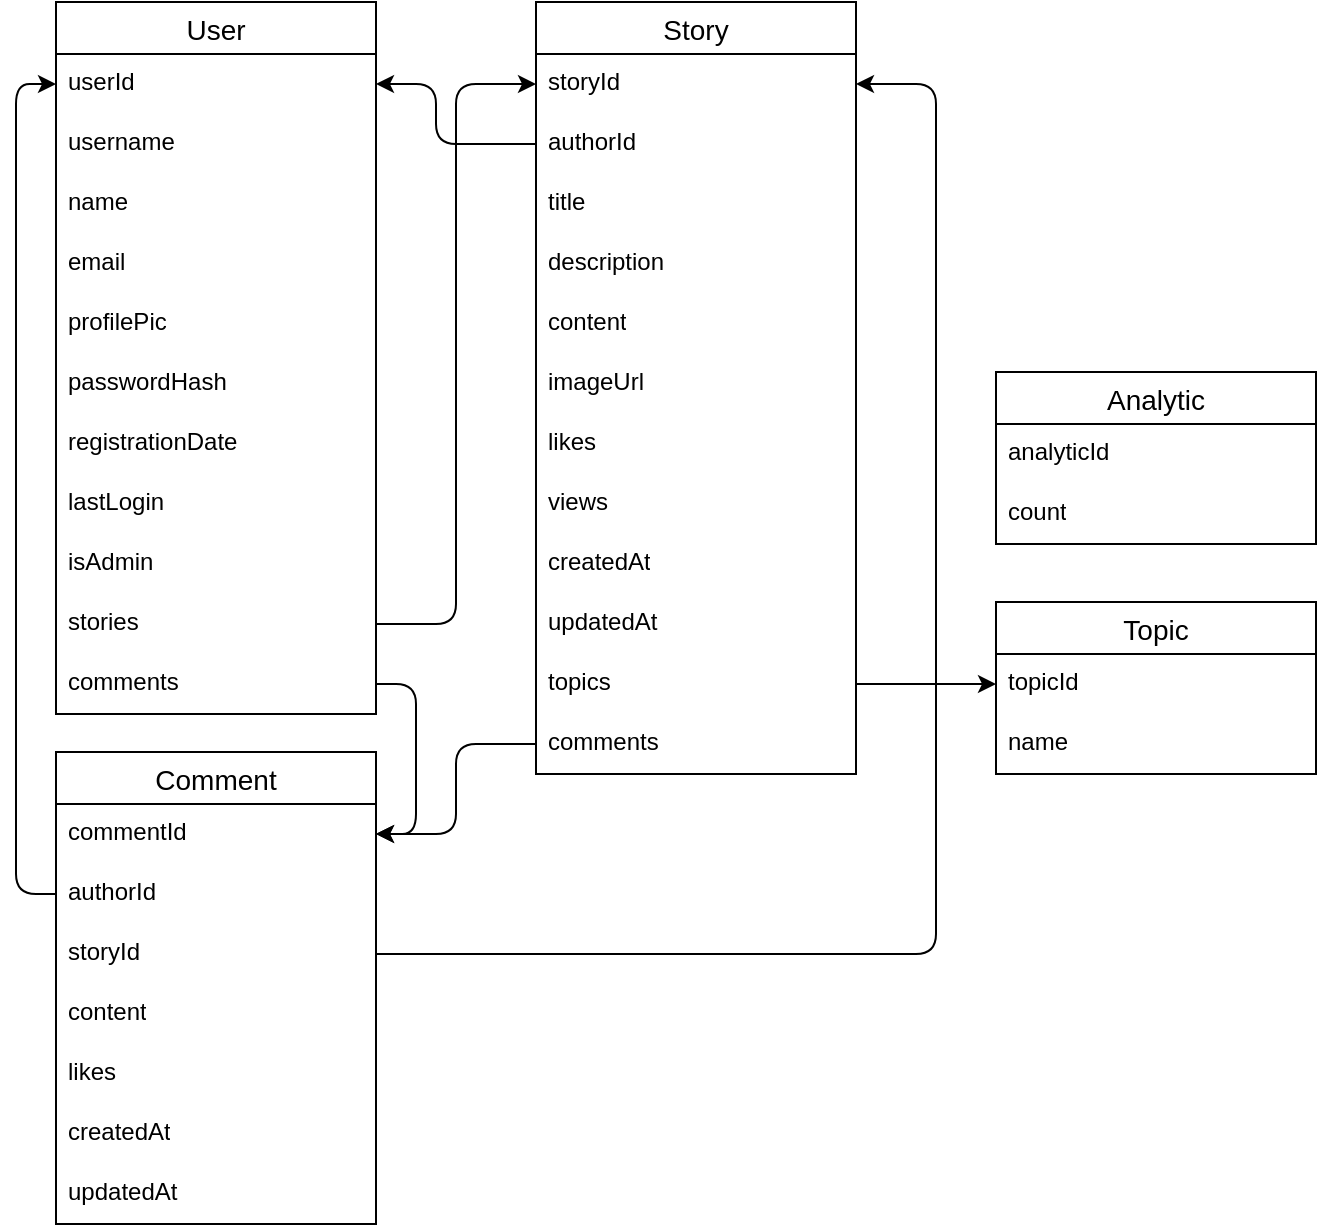 <mxfile version="24.4.6" type="device">
  <diagram name="Page-1" id="i7SNTXDzyGw38z-qKljs">
    <mxGraphModel dx="954" dy="674" grid="1" gridSize="10" guides="1" tooltips="1" connect="1" arrows="1" fold="1" page="1" pageScale="1" pageWidth="850" pageHeight="1100" math="0" shadow="0">
      <root>
        <mxCell id="0" />
        <mxCell id="1" parent="0" />
        <mxCell id="o13W-NmNkItLwzz4riYB-1" value="User" style="swimlane;fontStyle=0;childLayout=stackLayout;horizontal=1;startSize=26;horizontalStack=0;resizeParent=1;resizeParentMax=0;resizeLast=0;collapsible=1;marginBottom=0;align=center;fontSize=14;" parent="1" vertex="1">
          <mxGeometry x="80" y="65" width="160" height="356" as="geometry" />
        </mxCell>
        <mxCell id="o13W-NmNkItLwzz4riYB-2" value="userId" style="text;strokeColor=none;fillColor=none;spacingLeft=4;spacingRight=4;overflow=hidden;rotatable=0;points=[[0,0.5],[1,0.5]];portConstraint=eastwest;fontSize=12;whiteSpace=wrap;html=1;" parent="o13W-NmNkItLwzz4riYB-1" vertex="1">
          <mxGeometry y="26" width="160" height="30" as="geometry" />
        </mxCell>
        <mxCell id="o13W-NmNkItLwzz4riYB-12" value="username" style="text;strokeColor=none;fillColor=none;spacingLeft=4;spacingRight=4;overflow=hidden;rotatable=0;points=[[0,0.5],[1,0.5]];portConstraint=eastwest;fontSize=12;whiteSpace=wrap;html=1;" parent="o13W-NmNkItLwzz4riYB-1" vertex="1">
          <mxGeometry y="56" width="160" height="30" as="geometry" />
        </mxCell>
        <mxCell id="o13W-NmNkItLwzz4riYB-3" value="name&lt;div&gt;&lt;br&gt;&lt;/div&gt;" style="text;strokeColor=none;fillColor=none;spacingLeft=4;spacingRight=4;overflow=hidden;rotatable=0;points=[[0,0.5],[1,0.5]];portConstraint=eastwest;fontSize=12;whiteSpace=wrap;html=1;" parent="o13W-NmNkItLwzz4riYB-1" vertex="1">
          <mxGeometry y="86" width="160" height="30" as="geometry" />
        </mxCell>
        <mxCell id="o13W-NmNkItLwzz4riYB-4" value="email" style="text;strokeColor=none;fillColor=none;spacingLeft=4;spacingRight=4;overflow=hidden;rotatable=0;points=[[0,0.5],[1,0.5]];portConstraint=eastwest;fontSize=12;whiteSpace=wrap;html=1;" parent="o13W-NmNkItLwzz4riYB-1" vertex="1">
          <mxGeometry y="116" width="160" height="30" as="geometry" />
        </mxCell>
        <mxCell id="o13W-NmNkItLwzz4riYB-11" value="profilePic" style="text;strokeColor=none;fillColor=none;spacingLeft=4;spacingRight=4;overflow=hidden;rotatable=0;points=[[0,0.5],[1,0.5]];portConstraint=eastwest;fontSize=12;whiteSpace=wrap;html=1;" parent="o13W-NmNkItLwzz4riYB-1" vertex="1">
          <mxGeometry y="146" width="160" height="30" as="geometry" />
        </mxCell>
        <mxCell id="o13W-NmNkItLwzz4riYB-10" value="passwordHash" style="text;strokeColor=none;fillColor=none;spacingLeft=4;spacingRight=4;overflow=hidden;rotatable=0;points=[[0,0.5],[1,0.5]];portConstraint=eastwest;fontSize=12;whiteSpace=wrap;html=1;" parent="o13W-NmNkItLwzz4riYB-1" vertex="1">
          <mxGeometry y="176" width="160" height="30" as="geometry" />
        </mxCell>
        <mxCell id="o13W-NmNkItLwzz4riYB-14" value="registrationDate" style="text;strokeColor=none;fillColor=none;spacingLeft=4;spacingRight=4;overflow=hidden;rotatable=0;points=[[0,0.5],[1,0.5]];portConstraint=eastwest;fontSize=12;whiteSpace=wrap;html=1;" parent="o13W-NmNkItLwzz4riYB-1" vertex="1">
          <mxGeometry y="206" width="160" height="30" as="geometry" />
        </mxCell>
        <mxCell id="o13W-NmNkItLwzz4riYB-15" value="lastLogin" style="text;strokeColor=none;fillColor=none;spacingLeft=4;spacingRight=4;overflow=hidden;rotatable=0;points=[[0,0.5],[1,0.5]];portConstraint=eastwest;fontSize=12;whiteSpace=wrap;html=1;" parent="o13W-NmNkItLwzz4riYB-1" vertex="1">
          <mxGeometry y="236" width="160" height="30" as="geometry" />
        </mxCell>
        <mxCell id="o13W-NmNkItLwzz4riYB-16" value="isAdmin" style="text;strokeColor=none;fillColor=none;spacingLeft=4;spacingRight=4;overflow=hidden;rotatable=0;points=[[0,0.5],[1,0.5]];portConstraint=eastwest;fontSize=12;whiteSpace=wrap;html=1;" parent="o13W-NmNkItLwzz4riYB-1" vertex="1">
          <mxGeometry y="266" width="160" height="30" as="geometry" />
        </mxCell>
        <mxCell id="o13W-NmNkItLwzz4riYB-17" value="stories" style="text;strokeColor=none;fillColor=none;spacingLeft=4;spacingRight=4;overflow=hidden;rotatable=0;points=[[0,0.5],[1,0.5]];portConstraint=eastwest;fontSize=12;whiteSpace=wrap;html=1;" parent="o13W-NmNkItLwzz4riYB-1" vertex="1">
          <mxGeometry y="296" width="160" height="30" as="geometry" />
        </mxCell>
        <mxCell id="o13W-NmNkItLwzz4riYB-18" value="comments" style="text;strokeColor=none;fillColor=none;spacingLeft=4;spacingRight=4;overflow=hidden;rotatable=0;points=[[0,0.5],[1,0.5]];portConstraint=eastwest;fontSize=12;whiteSpace=wrap;html=1;" parent="o13W-NmNkItLwzz4riYB-1" vertex="1">
          <mxGeometry y="326" width="160" height="30" as="geometry" />
        </mxCell>
        <mxCell id="o13W-NmNkItLwzz4riYB-19" value="Topic" style="swimlane;fontStyle=0;childLayout=stackLayout;horizontal=1;startSize=26;horizontalStack=0;resizeParent=1;resizeParentMax=0;resizeLast=0;collapsible=1;marginBottom=0;align=center;fontSize=14;" parent="1" vertex="1">
          <mxGeometry x="550" y="365" width="160" height="86" as="geometry" />
        </mxCell>
        <mxCell id="o13W-NmNkItLwzz4riYB-20" value="topicId" style="text;strokeColor=none;fillColor=none;spacingLeft=4;spacingRight=4;overflow=hidden;rotatable=0;points=[[0,0.5],[1,0.5]];portConstraint=eastwest;fontSize=12;whiteSpace=wrap;html=1;" parent="o13W-NmNkItLwzz4riYB-19" vertex="1">
          <mxGeometry y="26" width="160" height="30" as="geometry" />
        </mxCell>
        <mxCell id="o13W-NmNkItLwzz4riYB-21" value="name" style="text;strokeColor=none;fillColor=none;spacingLeft=4;spacingRight=4;overflow=hidden;rotatable=0;points=[[0,0.5],[1,0.5]];portConstraint=eastwest;fontSize=12;whiteSpace=wrap;html=1;" parent="o13W-NmNkItLwzz4riYB-19" vertex="1">
          <mxGeometry y="56" width="160" height="30" as="geometry" />
        </mxCell>
        <mxCell id="o13W-NmNkItLwzz4riYB-31" value="Story" style="swimlane;fontStyle=0;childLayout=stackLayout;horizontal=1;startSize=26;horizontalStack=0;resizeParent=1;resizeParentMax=0;resizeLast=0;collapsible=1;marginBottom=0;align=center;fontSize=14;" parent="1" vertex="1">
          <mxGeometry x="320" y="65" width="160" height="386" as="geometry" />
        </mxCell>
        <mxCell id="o13W-NmNkItLwzz4riYB-38" value="storyId" style="text;strokeColor=none;fillColor=none;spacingLeft=4;spacingRight=4;overflow=hidden;rotatable=0;points=[[0,0.5],[1,0.5]];portConstraint=eastwest;fontSize=12;whiteSpace=wrap;html=1;" parent="o13W-NmNkItLwzz4riYB-31" vertex="1">
          <mxGeometry y="26" width="160" height="30" as="geometry" />
        </mxCell>
        <mxCell id="o13W-NmNkItLwzz4riYB-32" value="authorId" style="text;strokeColor=none;fillColor=none;spacingLeft=4;spacingRight=4;overflow=hidden;rotatable=0;points=[[0,0.5],[1,0.5]];portConstraint=eastwest;fontSize=12;whiteSpace=wrap;html=1;" parent="o13W-NmNkItLwzz4riYB-31" vertex="1">
          <mxGeometry y="56" width="160" height="30" as="geometry" />
        </mxCell>
        <mxCell id="o13W-NmNkItLwzz4riYB-33" value="title&lt;div&gt;&lt;br&gt;&lt;/div&gt;" style="text;strokeColor=none;fillColor=none;spacingLeft=4;spacingRight=4;overflow=hidden;rotatable=0;points=[[0,0.5],[1,0.5]];portConstraint=eastwest;fontSize=12;whiteSpace=wrap;html=1;" parent="o13W-NmNkItLwzz4riYB-31" vertex="1">
          <mxGeometry y="86" width="160" height="30" as="geometry" />
        </mxCell>
        <mxCell id="o13W-NmNkItLwzz4riYB-34" value="description" style="text;strokeColor=none;fillColor=none;spacingLeft=4;spacingRight=4;overflow=hidden;rotatable=0;points=[[0,0.5],[1,0.5]];portConstraint=eastwest;fontSize=12;whiteSpace=wrap;html=1;" parent="o13W-NmNkItLwzz4riYB-31" vertex="1">
          <mxGeometry y="116" width="160" height="30" as="geometry" />
        </mxCell>
        <mxCell id="o13W-NmNkItLwzz4riYB-35" value="content" style="text;strokeColor=none;fillColor=none;spacingLeft=4;spacingRight=4;overflow=hidden;rotatable=0;points=[[0,0.5],[1,0.5]];portConstraint=eastwest;fontSize=12;whiteSpace=wrap;html=1;" parent="o13W-NmNkItLwzz4riYB-31" vertex="1">
          <mxGeometry y="146" width="160" height="30" as="geometry" />
        </mxCell>
        <mxCell id="o13W-NmNkItLwzz4riYB-36" value="imageUrl" style="text;strokeColor=none;fillColor=none;spacingLeft=4;spacingRight=4;overflow=hidden;rotatable=0;points=[[0,0.5],[1,0.5]];portConstraint=eastwest;fontSize=12;whiteSpace=wrap;html=1;" parent="o13W-NmNkItLwzz4riYB-31" vertex="1">
          <mxGeometry y="176" width="160" height="30" as="geometry" />
        </mxCell>
        <mxCell id="o13W-NmNkItLwzz4riYB-37" value="likes" style="text;strokeColor=none;fillColor=none;spacingLeft=4;spacingRight=4;overflow=hidden;rotatable=0;points=[[0,0.5],[1,0.5]];portConstraint=eastwest;fontSize=12;whiteSpace=wrap;html=1;" parent="o13W-NmNkItLwzz4riYB-31" vertex="1">
          <mxGeometry y="206" width="160" height="30" as="geometry" />
        </mxCell>
        <mxCell id="o13W-NmNkItLwzz4riYB-39" value="views" style="text;strokeColor=none;fillColor=none;spacingLeft=4;spacingRight=4;overflow=hidden;rotatable=0;points=[[0,0.5],[1,0.5]];portConstraint=eastwest;fontSize=12;whiteSpace=wrap;html=1;" parent="o13W-NmNkItLwzz4riYB-31" vertex="1">
          <mxGeometry y="236" width="160" height="30" as="geometry" />
        </mxCell>
        <mxCell id="o13W-NmNkItLwzz4riYB-40" value="createdAt" style="text;strokeColor=none;fillColor=none;spacingLeft=4;spacingRight=4;overflow=hidden;rotatable=0;points=[[0,0.5],[1,0.5]];portConstraint=eastwest;fontSize=12;whiteSpace=wrap;html=1;" parent="o13W-NmNkItLwzz4riYB-31" vertex="1">
          <mxGeometry y="266" width="160" height="30" as="geometry" />
        </mxCell>
        <mxCell id="o13W-NmNkItLwzz4riYB-41" value="updatedAt" style="text;strokeColor=none;fillColor=none;spacingLeft=4;spacingRight=4;overflow=hidden;rotatable=0;points=[[0,0.5],[1,0.5]];portConstraint=eastwest;fontSize=12;whiteSpace=wrap;html=1;" parent="o13W-NmNkItLwzz4riYB-31" vertex="1">
          <mxGeometry y="296" width="160" height="30" as="geometry" />
        </mxCell>
        <mxCell id="o13W-NmNkItLwzz4riYB-42" value="topics" style="text;strokeColor=none;fillColor=none;spacingLeft=4;spacingRight=4;overflow=hidden;rotatable=0;points=[[0,0.5],[1,0.5]];portConstraint=eastwest;fontSize=12;whiteSpace=wrap;html=1;" parent="o13W-NmNkItLwzz4riYB-31" vertex="1">
          <mxGeometry y="326" width="160" height="30" as="geometry" />
        </mxCell>
        <mxCell id="o13W-NmNkItLwzz4riYB-43" value="comments" style="text;strokeColor=none;fillColor=none;spacingLeft=4;spacingRight=4;overflow=hidden;rotatable=0;points=[[0,0.5],[1,0.5]];portConstraint=eastwest;fontSize=12;whiteSpace=wrap;html=1;" parent="o13W-NmNkItLwzz4riYB-31" vertex="1">
          <mxGeometry y="356" width="160" height="30" as="geometry" />
        </mxCell>
        <mxCell id="o13W-NmNkItLwzz4riYB-44" value="Comment" style="swimlane;fontStyle=0;childLayout=stackLayout;horizontal=1;startSize=26;horizontalStack=0;resizeParent=1;resizeParentMax=0;resizeLast=0;collapsible=1;marginBottom=0;align=center;fontSize=14;" parent="1" vertex="1">
          <mxGeometry x="80" y="440" width="160" height="236" as="geometry" />
        </mxCell>
        <mxCell id="o13W-NmNkItLwzz4riYB-45" value="commentId" style="text;strokeColor=none;fillColor=none;spacingLeft=4;spacingRight=4;overflow=hidden;rotatable=0;points=[[0,0.5],[1,0.5]];portConstraint=eastwest;fontSize=12;whiteSpace=wrap;html=1;" parent="o13W-NmNkItLwzz4riYB-44" vertex="1">
          <mxGeometry y="26" width="160" height="30" as="geometry" />
        </mxCell>
        <mxCell id="o13W-NmNkItLwzz4riYB-46" value="authorId" style="text;strokeColor=none;fillColor=none;spacingLeft=4;spacingRight=4;overflow=hidden;rotatable=0;points=[[0,0.5],[1,0.5]];portConstraint=eastwest;fontSize=12;whiteSpace=wrap;html=1;" parent="o13W-NmNkItLwzz4riYB-44" vertex="1">
          <mxGeometry y="56" width="160" height="30" as="geometry" />
        </mxCell>
        <mxCell id="o13W-NmNkItLwzz4riYB-47" value="&lt;div&gt;storyId&lt;/div&gt;" style="text;strokeColor=none;fillColor=none;spacingLeft=4;spacingRight=4;overflow=hidden;rotatable=0;points=[[0,0.5],[1,0.5]];portConstraint=eastwest;fontSize=12;whiteSpace=wrap;html=1;" parent="o13W-NmNkItLwzz4riYB-44" vertex="1">
          <mxGeometry y="86" width="160" height="30" as="geometry" />
        </mxCell>
        <mxCell id="o13W-NmNkItLwzz4riYB-48" value="content" style="text;strokeColor=none;fillColor=none;spacingLeft=4;spacingRight=4;overflow=hidden;rotatable=0;points=[[0,0.5],[1,0.5]];portConstraint=eastwest;fontSize=12;whiteSpace=wrap;html=1;" parent="o13W-NmNkItLwzz4riYB-44" vertex="1">
          <mxGeometry y="116" width="160" height="30" as="geometry" />
        </mxCell>
        <mxCell id="o13W-NmNkItLwzz4riYB-49" value="likes" style="text;strokeColor=none;fillColor=none;spacingLeft=4;spacingRight=4;overflow=hidden;rotatable=0;points=[[0,0.5],[1,0.5]];portConstraint=eastwest;fontSize=12;whiteSpace=wrap;html=1;" parent="o13W-NmNkItLwzz4riYB-44" vertex="1">
          <mxGeometry y="146" width="160" height="30" as="geometry" />
        </mxCell>
        <mxCell id="o13W-NmNkItLwzz4riYB-50" value="createdAt" style="text;strokeColor=none;fillColor=none;spacingLeft=4;spacingRight=4;overflow=hidden;rotatable=0;points=[[0,0.5],[1,0.5]];portConstraint=eastwest;fontSize=12;whiteSpace=wrap;html=1;" parent="o13W-NmNkItLwzz4riYB-44" vertex="1">
          <mxGeometry y="176" width="160" height="30" as="geometry" />
        </mxCell>
        <mxCell id="o13W-NmNkItLwzz4riYB-51" value="updatedAt" style="text;strokeColor=none;fillColor=none;spacingLeft=4;spacingRight=4;overflow=hidden;rotatable=0;points=[[0,0.5],[1,0.5]];portConstraint=eastwest;fontSize=12;whiteSpace=wrap;html=1;" parent="o13W-NmNkItLwzz4riYB-44" vertex="1">
          <mxGeometry y="206" width="160" height="30" as="geometry" />
        </mxCell>
        <mxCell id="o13W-NmNkItLwzz4riYB-57" value="Analytic" style="swimlane;fontStyle=0;childLayout=stackLayout;horizontal=1;startSize=26;horizontalStack=0;resizeParent=1;resizeParentMax=0;resizeLast=0;collapsible=1;marginBottom=0;align=center;fontSize=14;" parent="1" vertex="1">
          <mxGeometry x="550" y="250" width="160" height="86" as="geometry" />
        </mxCell>
        <mxCell id="o13W-NmNkItLwzz4riYB-58" value="analyticId" style="text;strokeColor=none;fillColor=none;spacingLeft=4;spacingRight=4;overflow=hidden;rotatable=0;points=[[0,0.5],[1,0.5]];portConstraint=eastwest;fontSize=12;whiteSpace=wrap;html=1;" parent="o13W-NmNkItLwzz4riYB-57" vertex="1">
          <mxGeometry y="26" width="160" height="30" as="geometry" />
        </mxCell>
        <mxCell id="o13W-NmNkItLwzz4riYB-59" value="count" style="text;strokeColor=none;fillColor=none;spacingLeft=4;spacingRight=4;overflow=hidden;rotatable=0;points=[[0,0.5],[1,0.5]];portConstraint=eastwest;fontSize=12;whiteSpace=wrap;html=1;" parent="o13W-NmNkItLwzz4riYB-57" vertex="1">
          <mxGeometry y="56" width="160" height="30" as="geometry" />
        </mxCell>
        <mxCell id="o13W-NmNkItLwzz4riYB-70" style="edgeStyle=orthogonalEdgeStyle;rounded=1;orthogonalLoop=1;jettySize=auto;html=1;exitX=0;exitY=0.5;exitDx=0;exitDy=0;entryX=1;entryY=0.5;entryDx=0;entryDy=0;curved=0;" parent="1" source="o13W-NmNkItLwzz4riYB-32" target="o13W-NmNkItLwzz4riYB-2" edge="1">
          <mxGeometry relative="1" as="geometry">
            <Array as="points">
              <mxPoint x="270" y="136" />
              <mxPoint x="270" y="106" />
            </Array>
          </mxGeometry>
        </mxCell>
        <mxCell id="o13W-NmNkItLwzz4riYB-72" style="edgeStyle=orthogonalEdgeStyle;rounded=1;orthogonalLoop=1;jettySize=auto;html=1;exitX=1;exitY=0.5;exitDx=0;exitDy=0;entryX=0;entryY=0.5;entryDx=0;entryDy=0;curved=0;" parent="1" source="o13W-NmNkItLwzz4riYB-17" target="o13W-NmNkItLwzz4riYB-38" edge="1">
          <mxGeometry relative="1" as="geometry" />
        </mxCell>
        <mxCell id="o13W-NmNkItLwzz4riYB-75" style="edgeStyle=orthogonalEdgeStyle;rounded=1;orthogonalLoop=1;jettySize=auto;html=1;exitX=0;exitY=0.5;exitDx=0;exitDy=0;entryX=0;entryY=0.5;entryDx=0;entryDy=0;curved=0;" parent="1" source="o13W-NmNkItLwzz4riYB-46" target="o13W-NmNkItLwzz4riYB-2" edge="1">
          <mxGeometry relative="1" as="geometry" />
        </mxCell>
        <mxCell id="o13W-NmNkItLwzz4riYB-78" style="edgeStyle=orthogonalEdgeStyle;rounded=1;orthogonalLoop=1;jettySize=auto;html=1;exitX=0;exitY=0.5;exitDx=0;exitDy=0;entryX=1;entryY=0.5;entryDx=0;entryDy=0;curved=0;" parent="1" source="o13W-NmNkItLwzz4riYB-43" target="o13W-NmNkItLwzz4riYB-45" edge="1">
          <mxGeometry relative="1" as="geometry" />
        </mxCell>
        <mxCell id="o13W-NmNkItLwzz4riYB-79" style="edgeStyle=orthogonalEdgeStyle;rounded=1;orthogonalLoop=1;jettySize=auto;html=1;exitX=1;exitY=0.5;exitDx=0;exitDy=0;entryX=1;entryY=0.5;entryDx=0;entryDy=0;curved=0;" parent="1" source="o13W-NmNkItLwzz4riYB-18" target="o13W-NmNkItLwzz4riYB-45" edge="1">
          <mxGeometry relative="1" as="geometry" />
        </mxCell>
        <mxCell id="o13W-NmNkItLwzz4riYB-82" style="edgeStyle=orthogonalEdgeStyle;rounded=0;orthogonalLoop=1;jettySize=auto;html=1;exitX=1;exitY=0.5;exitDx=0;exitDy=0;curved=0;" parent="1" source="o13W-NmNkItLwzz4riYB-42" target="o13W-NmNkItLwzz4riYB-20" edge="1">
          <mxGeometry relative="1" as="geometry" />
        </mxCell>
        <mxCell id="2Vpr2n1tKRuEfeLzwu5d-1" style="edgeStyle=orthogonalEdgeStyle;rounded=1;orthogonalLoop=1;jettySize=auto;html=1;exitX=1;exitY=0.5;exitDx=0;exitDy=0;entryX=1;entryY=0.5;entryDx=0;entryDy=0;curved=0;" edge="1" parent="1" source="o13W-NmNkItLwzz4riYB-47" target="o13W-NmNkItLwzz4riYB-38">
          <mxGeometry relative="1" as="geometry">
            <Array as="points">
              <mxPoint x="520" y="541" />
              <mxPoint x="520" y="106" />
            </Array>
          </mxGeometry>
        </mxCell>
      </root>
    </mxGraphModel>
  </diagram>
</mxfile>
